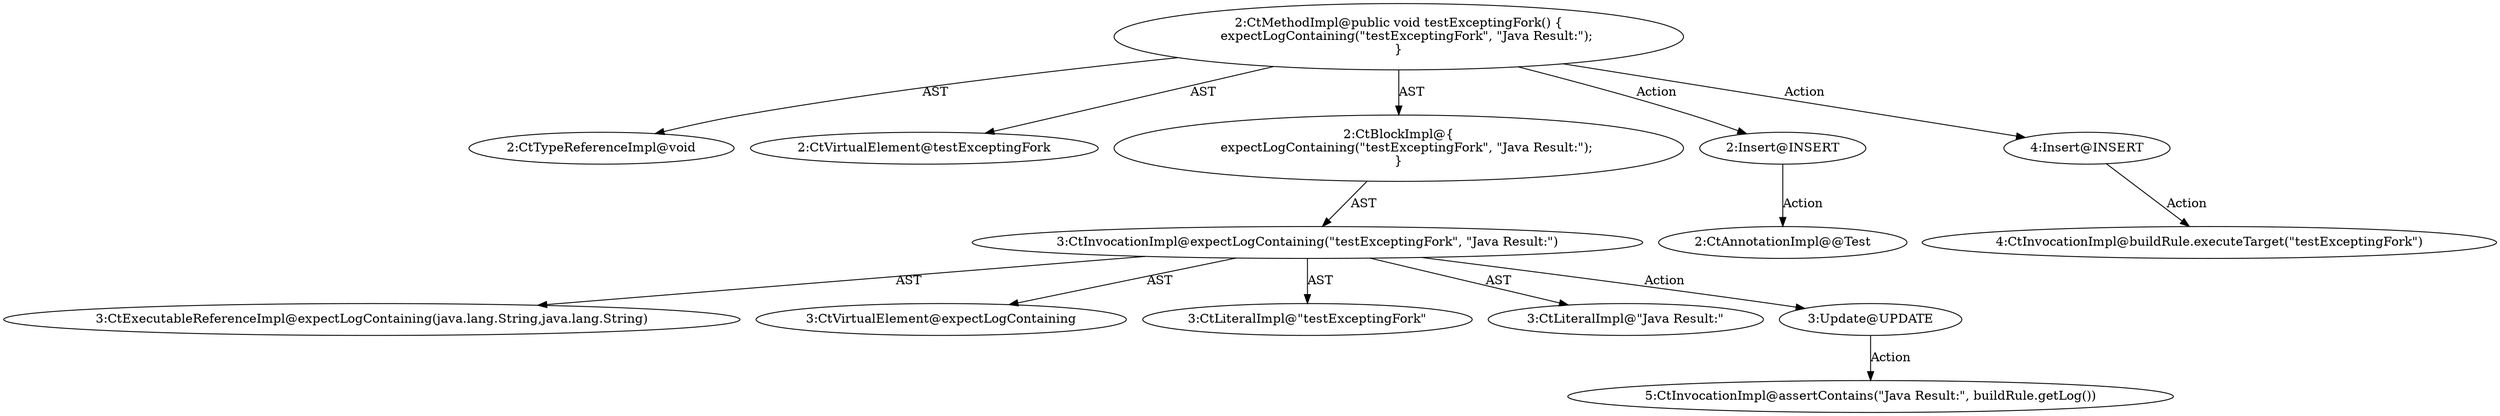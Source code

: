digraph "testExceptingFork#?" {
0 [label="2:CtTypeReferenceImpl@void" shape=ellipse]
1 [label="2:CtVirtualElement@testExceptingFork" shape=ellipse]
2 [label="3:CtExecutableReferenceImpl@expectLogContaining(java.lang.String,java.lang.String)" shape=ellipse]
3 [label="3:CtVirtualElement@expectLogContaining" shape=ellipse]
4 [label="3:CtLiteralImpl@\"testExceptingFork\"" shape=ellipse]
5 [label="3:CtLiteralImpl@\"Java Result:\"" shape=ellipse]
6 [label="3:CtInvocationImpl@expectLogContaining(\"testExceptingFork\", \"Java Result:\")" shape=ellipse]
7 [label="2:CtBlockImpl@\{
    expectLogContaining(\"testExceptingFork\", \"Java Result:\");
\}" shape=ellipse]
8 [label="2:CtMethodImpl@public void testExceptingFork() \{
    expectLogContaining(\"testExceptingFork\", \"Java Result:\");
\}" shape=ellipse]
9 [label="3:Update@UPDATE" shape=ellipse]
10 [label="5:CtInvocationImpl@assertContains(\"Java Result:\", buildRule.getLog())" shape=ellipse]
11 [label="2:Insert@INSERT" shape=ellipse]
12 [label="2:CtAnnotationImpl@@Test" shape=ellipse]
13 [label="4:Insert@INSERT" shape=ellipse]
14 [label="4:CtInvocationImpl@buildRule.executeTarget(\"testExceptingFork\")" shape=ellipse]
6 -> 3 [label="AST"];
6 -> 2 [label="AST"];
6 -> 4 [label="AST"];
6 -> 5 [label="AST"];
6 -> 9 [label="Action"];
7 -> 6 [label="AST"];
8 -> 1 [label="AST"];
8 -> 0 [label="AST"];
8 -> 7 [label="AST"];
8 -> 11 [label="Action"];
8 -> 13 [label="Action"];
9 -> 10 [label="Action"];
11 -> 12 [label="Action"];
13 -> 14 [label="Action"];
}